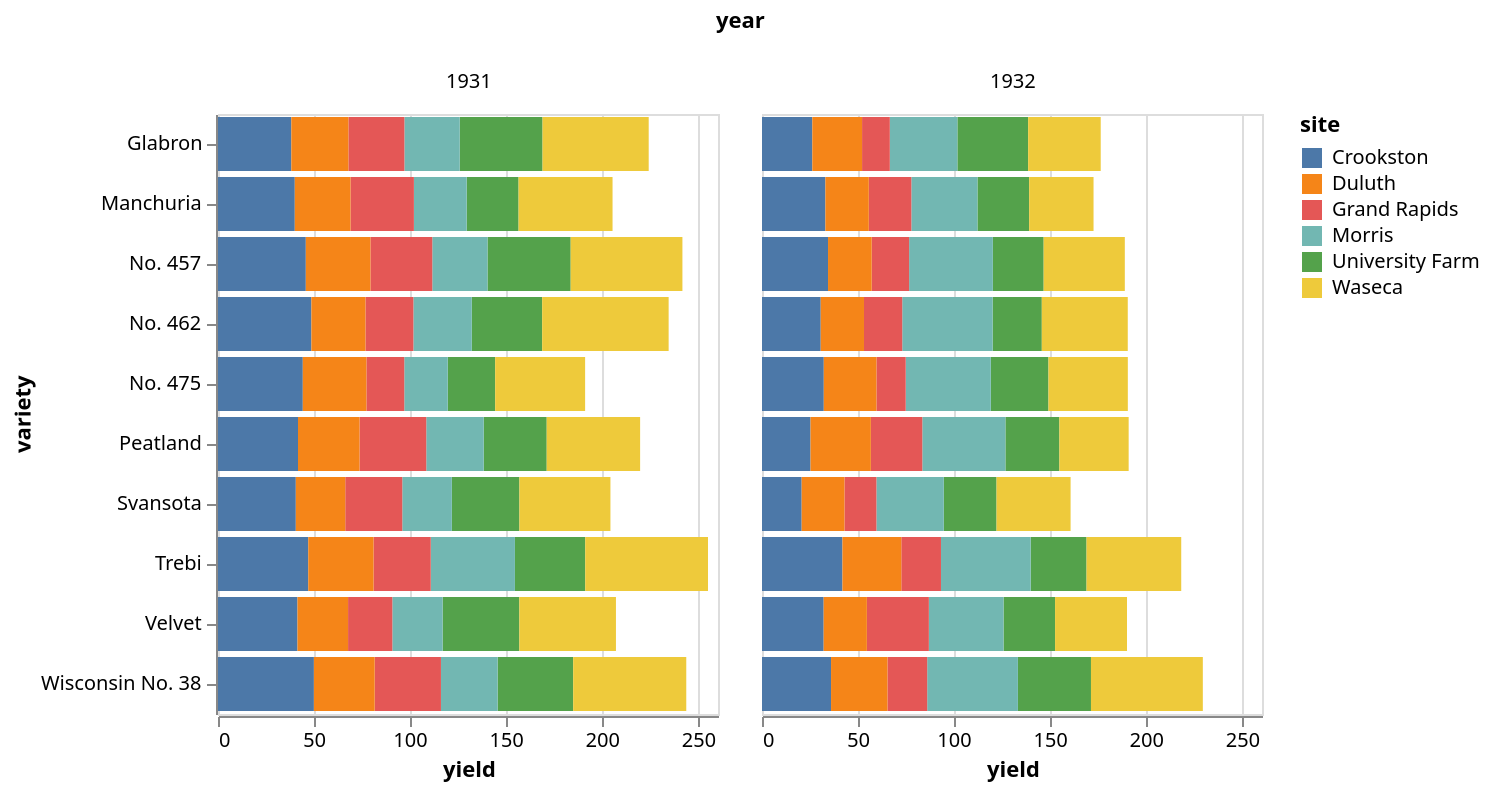 {"encoding": {"y": {"title": "variety", "field": "properties.variety", "type": "nominal"}, "x": {"aggregate": "sum", "title": "yield", "field": "properties.yield", "type": "quantitative"}, "color": {"title": "site", "field": "properties.site", "type": "nominal"}, "column": {"title": "year", "field": "properties.year", "type": "quantitative"}}, "$schema": "https://vega.github.io/schema/vega-lite/v2.4.1.json", "data": {"values": {"features": [{"properties": {"variety": "Manchuria", "yield": 27.0, "site": "University Farm", "year": 1931}, "geometry": {"coordinates": [125.6, 10.1], "type": "Point"}, "type": "Feature"}, {"properties": {"variety": "Manchuria", "yield": 48.86667, "site": "Waseca", "year": 1931}, "geometry": {"coordinates": [125.6, 10.1], "type": "Point"}, "type": "Feature"}, {"properties": {"variety": "Manchuria", "yield": 27.43334, "site": "Morris", "year": 1931}, "geometry": {"coordinates": [125.6, 10.1], "type": "Point"}, "type": "Feature"}, {"properties": {"variety": "Manchuria", "yield": 39.93333, "site": "Crookston", "year": 1931}, "geometry": {"coordinates": [125.6, 10.1], "type": "Point"}, "type": "Feature"}, {"properties": {"variety": "Manchuria", "yield": 32.96667, "site": "Grand Rapids", "year": 1931}, "geometry": {"coordinates": [125.6, 10.1], "type": "Point"}, "type": "Feature"}, {"properties": {"variety": "Manchuria", "yield": 28.96667, "site": "Duluth", "year": 1931}, "geometry": {"coordinates": [125.6, 10.1], "type": "Point"}, "type": "Feature"}, {"properties": {"variety": "Glabron", "yield": 43.06666, "site": "University Farm", "year": 1931}, "geometry": {"coordinates": [125.6, 10.1], "type": "Point"}, "type": "Feature"}, {"properties": {"variety": "Glabron", "yield": 55.2, "site": "Waseca", "year": 1931}, "geometry": {"coordinates": [125.6, 10.1], "type": "Point"}, "type": "Feature"}, {"properties": {"variety": "Glabron", "yield": 28.76667, "site": "Morris", "year": 1931}, "geometry": {"coordinates": [125.6, 10.1], "type": "Point"}, "type": "Feature"}, {"properties": {"variety": "Glabron", "yield": 38.13333, "site": "Crookston", "year": 1931}, "geometry": {"coordinates": [125.6, 10.1], "type": "Point"}, "type": "Feature"}, {"properties": {"variety": "Glabron", "yield": 29.13333, "site": "Grand Rapids", "year": 1931}, "geometry": {"coordinates": [125.6, 10.1], "type": "Point"}, "type": "Feature"}, {"properties": {"variety": "Glabron", "yield": 29.66667, "site": "Duluth", "year": 1931}, "geometry": {"coordinates": [125.6, 10.1], "type": "Point"}, "type": "Feature"}, {"properties": {"variety": "Svansota", "yield": 35.13333, "site": "University Farm", "year": 1931}, "geometry": {"coordinates": [125.6, 10.1], "type": "Point"}, "type": "Feature"}, {"properties": {"variety": "Svansota", "yield": 47.33333, "site": "Waseca", "year": 1931}, "geometry": {"coordinates": [125.6, 10.1], "type": "Point"}, "type": "Feature"}, {"properties": {"variety": "Svansota", "yield": 25.76667, "site": "Morris", "year": 1931}, "geometry": {"coordinates": [125.6, 10.1], "type": "Point"}, "type": "Feature"}, {"properties": {"variety": "Svansota", "yield": 40.46667, "site": "Crookston", "year": 1931}, "geometry": {"coordinates": [125.6, 10.1], "type": "Point"}, "type": "Feature"}, {"properties": {"variety": "Svansota", "yield": 29.66667, "site": "Grand Rapids", "year": 1931}, "geometry": {"coordinates": [125.6, 10.1], "type": "Point"}, "type": "Feature"}, {"properties": {"variety": "Svansota", "yield": 25.7, "site": "Duluth", "year": 1931}, "geometry": {"coordinates": [125.6, 10.1], "type": "Point"}, "type": "Feature"}, {"properties": {"variety": "Velvet", "yield": 39.9, "site": "University Farm", "year": 1931}, "geometry": {"coordinates": [125.6, 10.1], "type": "Point"}, "type": "Feature"}, {"properties": {"variety": "Velvet", "yield": 50.23333, "site": "Waseca", "year": 1931}, "geometry": {"coordinates": [125.6, 10.1], "type": "Point"}, "type": "Feature"}, {"properties": {"variety": "Velvet", "yield": 26.13333, "site": "Morris", "year": 1931}, "geometry": {"coordinates": [125.6, 10.1], "type": "Point"}, "type": "Feature"}, {"properties": {"variety": "Velvet", "yield": 41.33333, "site": "Crookston", "year": 1931}, "geometry": {"coordinates": [125.6, 10.1], "type": "Point"}, "type": "Feature"}, {"properties": {"variety": "Velvet", "yield": 23.03333, "site": "Grand Rapids", "year": 1931}, "geometry": {"coordinates": [125.6, 10.1], "type": "Point"}, "type": "Feature"}, {"properties": {"variety": "Velvet", "yield": 26.3, "site": "Duluth", "year": 1931}, "geometry": {"coordinates": [125.6, 10.1], "type": "Point"}, "type": "Feature"}, {"properties": {"variety": "Trebi", "yield": 36.56666, "site": "University Farm", "year": 1931}, "geometry": {"coordinates": [125.6, 10.1], "type": "Point"}, "type": "Feature"}, {"properties": {"variety": "Trebi", "yield": 63.8333, "site": "Waseca", "year": 1931}, "geometry": {"coordinates": [125.6, 10.1], "type": "Point"}, "type": "Feature"}, {"properties": {"variety": "Trebi", "yield": 43.76667, "site": "Morris", "year": 1931}, "geometry": {"coordinates": [125.6, 10.1], "type": "Point"}, "type": "Feature"}, {"properties": {"variety": "Trebi", "yield": 46.93333, "site": "Crookston", "year": 1931}, "geometry": {"coordinates": [125.6, 10.1], "type": "Point"}, "type": "Feature"}, {"properties": {"variety": "Trebi", "yield": 29.76667, "site": "Grand Rapids", "year": 1931}, "geometry": {"coordinates": [125.6, 10.1], "type": "Point"}, "type": "Feature"}, {"properties": {"variety": "Trebi", "yield": 33.93333, "site": "Duluth", "year": 1931}, "geometry": {"coordinates": [125.6, 10.1], "type": "Point"}, "type": "Feature"}, {"properties": {"variety": "No. 457", "yield": 43.26667, "site": "University Farm", "year": 1931}, "geometry": {"coordinates": [125.6, 10.1], "type": "Point"}, "type": "Feature"}, {"properties": {"variety": "No. 457", "yield": 58.1, "site": "Waseca", "year": 1931}, "geometry": {"coordinates": [125.6, 10.1], "type": "Point"}, "type": "Feature"}, {"properties": {"variety": "No. 457", "yield": 28.7, "site": "Morris", "year": 1931}, "geometry": {"coordinates": [125.6, 10.1], "type": "Point"}, "type": "Feature"}, {"properties": {"variety": "No. 457", "yield": 45.66667, "site": "Crookston", "year": 1931}, "geometry": {"coordinates": [125.6, 10.1], "type": "Point"}, "type": "Feature"}, {"properties": {"variety": "No. 457", "yield": 32.16667, "site": "Grand Rapids", "year": 1931}, "geometry": {"coordinates": [125.6, 10.1], "type": "Point"}, "type": "Feature"}, {"properties": {"variety": "No. 457", "yield": 33.6, "site": "Duluth", "year": 1931}, "geometry": {"coordinates": [125.6, 10.1], "type": "Point"}, "type": "Feature"}, {"properties": {"variety": "No. 462", "yield": 36.6, "site": "University Farm", "year": 1931}, "geometry": {"coordinates": [125.6, 10.1], "type": "Point"}, "type": "Feature"}, {"properties": {"variety": "No. 462", "yield": 65.7667, "site": "Waseca", "year": 1931}, "geometry": {"coordinates": [125.6, 10.1], "type": "Point"}, "type": "Feature"}, {"properties": {"variety": "No. 462", "yield": 30.36667, "site": "Morris", "year": 1931}, "geometry": {"coordinates": [125.6, 10.1], "type": "Point"}, "type": "Feature"}, {"properties": {"variety": "No. 462", "yield": 48.56666, "site": "Crookston", "year": 1931}, "geometry": {"coordinates": [125.6, 10.1], "type": "Point"}, "type": "Feature"}, {"properties": {"variety": "No. 462", "yield": 24.93334, "site": "Grand Rapids", "year": 1931}, "geometry": {"coordinates": [125.6, 10.1], "type": "Point"}, "type": "Feature"}, {"properties": {"variety": "No. 462", "yield": 28.1, "site": "Duluth", "year": 1931}, "geometry": {"coordinates": [125.6, 10.1], "type": "Point"}, "type": "Feature"}, {"properties": {"variety": "Peatland", "yield": 32.76667, "site": "University Farm", "year": 1931}, "geometry": {"coordinates": [125.6, 10.1], "type": "Point"}, "type": "Feature"}, {"properties": {"variety": "Peatland", "yield": 48.56666, "site": "Waseca", "year": 1931}, "geometry": {"coordinates": [125.6, 10.1], "type": "Point"}, "type": "Feature"}, {"properties": {"variety": "Peatland", "yield": 29.86667, "site": "Morris", "year": 1931}, "geometry": {"coordinates": [125.6, 10.1], "type": "Point"}, "type": "Feature"}, {"properties": {"variety": "Peatland", "yield": 41.6, "site": "Crookston", "year": 1931}, "geometry": {"coordinates": [125.6, 10.1], "type": "Point"}, "type": "Feature"}, {"properties": {"variety": "Peatland", "yield": 34.7, "site": "Grand Rapids", "year": 1931}, "geometry": {"coordinates": [125.6, 10.1], "type": "Point"}, "type": "Feature"}, {"properties": {"variety": "Peatland", "yield": 32.0, "site": "Duluth", "year": 1931}, "geometry": {"coordinates": [125.6, 10.1], "type": "Point"}, "type": "Feature"}, {"properties": {"variety": "No. 475", "yield": 24.66667, "site": "University Farm", "year": 1931}, "geometry": {"coordinates": [125.6, 10.1], "type": "Point"}, "type": "Feature"}, {"properties": {"variety": "No. 475", "yield": 46.76667, "site": "Waseca", "year": 1931}, "geometry": {"coordinates": [125.6, 10.1], "type": "Point"}, "type": "Feature"}, {"properties": {"variety": "No. 475", "yield": 22.6, "site": "Morris", "year": 1931}, "geometry": {"coordinates": [125.6, 10.1], "type": "Point"}, "type": "Feature"}, {"properties": {"variety": "No. 475", "yield": 44.1, "site": "Crookston", "year": 1931}, "geometry": {"coordinates": [125.6, 10.1], "type": "Point"}, "type": "Feature"}, {"properties": {"variety": "No. 475", "yield": 19.7, "site": "Grand Rapids", "year": 1931}, "geometry": {"coordinates": [125.6, 10.1], "type": "Point"}, "type": "Feature"}, {"properties": {"variety": "No. 475", "yield": 33.06666, "site": "Duluth", "year": 1931}, "geometry": {"coordinates": [125.6, 10.1], "type": "Point"}, "type": "Feature"}, {"properties": {"variety": "Wisconsin No. 38", "yield": 39.3, "site": "University Farm", "year": 1931}, "geometry": {"coordinates": [125.6, 10.1], "type": "Point"}, "type": "Feature"}, {"properties": {"variety": "Wisconsin No. 38", "yield": 58.8, "site": "Waseca", "year": 1931}, "geometry": {"coordinates": [125.6, 10.1], "type": "Point"}, "type": "Feature"}, {"properties": {"variety": "Wisconsin No. 38", "yield": 29.46667, "site": "Morris", "year": 1931}, "geometry": {"coordinates": [125.6, 10.1], "type": "Point"}, "type": "Feature"}, {"properties": {"variety": "Wisconsin No. 38", "yield": 49.86667, "site": "Crookston", "year": 1931}, "geometry": {"coordinates": [125.6, 10.1], "type": "Point"}, "type": "Feature"}, {"properties": {"variety": "Wisconsin No. 38", "yield": 34.46667, "site": "Grand Rapids", "year": 1931}, "geometry": {"coordinates": [125.6, 10.1], "type": "Point"}, "type": "Feature"}, {"properties": {"variety": "Wisconsin No. 38", "yield": 31.6, "site": "Duluth", "year": 1931}, "geometry": {"coordinates": [125.6, 10.1], "type": "Point"}, "type": "Feature"}, {"properties": {"variety": "Manchuria", "yield": 26.9, "site": "University Farm", "year": 1932}, "geometry": {"coordinates": [125.6, 10.1], "type": "Point"}, "type": "Feature"}, {"properties": {"variety": "Manchuria", "yield": 33.46667, "site": "Waseca", "year": 1932}, "geometry": {"coordinates": [125.6, 10.1], "type": "Point"}, "type": "Feature"}, {"properties": {"variety": "Manchuria", "yield": 34.36666, "site": "Morris", "year": 1932}, "geometry": {"coordinates": [125.6, 10.1], "type": "Point"}, "type": "Feature"}, {"properties": {"variety": "Manchuria", "yield": 32.96667, "site": "Crookston", "year": 1932}, "geometry": {"coordinates": [125.6, 10.1], "type": "Point"}, "type": "Feature"}, {"properties": {"variety": "Manchuria", "yield": 22.13333, "site": "Grand Rapids", "year": 1932}, "geometry": {"coordinates": [125.6, 10.1], "type": "Point"}, "type": "Feature"}, {"properties": {"variety": "Manchuria", "yield": 22.56667, "site": "Duluth", "year": 1932}, "geometry": {"coordinates": [125.6, 10.1], "type": "Point"}, "type": "Feature"}, {"properties": {"variety": "Glabron", "yield": 36.8, "site": "University Farm", "year": 1932}, "geometry": {"coordinates": [125.6, 10.1], "type": "Point"}, "type": "Feature"}, {"properties": {"variety": "Glabron", "yield": 37.73333, "site": "Waseca", "year": 1932}, "geometry": {"coordinates": [125.6, 10.1], "type": "Point"}, "type": "Feature"}, {"properties": {"variety": "Glabron", "yield": 35.13333, "site": "Morris", "year": 1932}, "geometry": {"coordinates": [125.6, 10.1], "type": "Point"}, "type": "Feature"}, {"properties": {"variety": "Glabron", "yield": 26.16667, "site": "Crookston", "year": 1932}, "geometry": {"coordinates": [125.6, 10.1], "type": "Point"}, "type": "Feature"}, {"properties": {"variety": "Glabron", "yield": 14.43333, "site": "Grand Rapids", "year": 1932}, "geometry": {"coordinates": [125.6, 10.1], "type": "Point"}, "type": "Feature"}, {"properties": {"variety": "Glabron", "yield": 25.86667, "site": "Duluth", "year": 1932}, "geometry": {"coordinates": [125.6, 10.1], "type": "Point"}, "type": "Feature"}, {"properties": {"variety": "Svansota", "yield": 27.43334, "site": "University Farm", "year": 1932}, "geometry": {"coordinates": [125.6, 10.1], "type": "Point"}, "type": "Feature"}, {"properties": {"variety": "Svansota", "yield": 38.5, "site": "Waseca", "year": 1932}, "geometry": {"coordinates": [125.6, 10.1], "type": "Point"}, "type": "Feature"}, {"properties": {"variety": "Svansota", "yield": 35.03333, "site": "Morris", "year": 1932}, "geometry": {"coordinates": [125.6, 10.1], "type": "Point"}, "type": "Feature"}, {"properties": {"variety": "Svansota", "yield": 20.63333, "site": "Crookston", "year": 1932}, "geometry": {"coordinates": [125.6, 10.1], "type": "Point"}, "type": "Feature"}, {"properties": {"variety": "Svansota", "yield": 16.63333, "site": "Grand Rapids", "year": 1932}, "geometry": {"coordinates": [125.6, 10.1], "type": "Point"}, "type": "Feature"}, {"properties": {"variety": "Svansota", "yield": 22.23333, "site": "Duluth", "year": 1932}, "geometry": {"coordinates": [125.6, 10.1], "type": "Point"}, "type": "Feature"}, {"properties": {"variety": "Velvet", "yield": 26.8, "site": "University Farm", "year": 1932}, "geometry": {"coordinates": [125.6, 10.1], "type": "Point"}, "type": "Feature"}, {"properties": {"variety": "Velvet", "yield": 37.4, "site": "Waseca", "year": 1932}, "geometry": {"coordinates": [125.6, 10.1], "type": "Point"}, "type": "Feature"}, {"properties": {"variety": "Velvet", "yield": 38.83333, "site": "Morris", "year": 1932}, "geometry": {"coordinates": [125.6, 10.1], "type": "Point"}, "type": "Feature"}, {"properties": {"variety": "Velvet", "yield": 32.06666, "site": "Crookston", "year": 1932}, "geometry": {"coordinates": [125.6, 10.1], "type": "Point"}, "type": "Feature"}, {"properties": {"variety": "Velvet", "yield": 32.23333, "site": "Grand Rapids", "year": 1932}, "geometry": {"coordinates": [125.6, 10.1], "type": "Point"}, "type": "Feature"}, {"properties": {"variety": "Velvet", "yield": 22.46667, "site": "Duluth", "year": 1932}, "geometry": {"coordinates": [125.6, 10.1], "type": "Point"}, "type": "Feature"}, {"properties": {"variety": "Trebi", "yield": 29.06667, "site": "University Farm", "year": 1932}, "geometry": {"coordinates": [125.6, 10.1], "type": "Point"}, "type": "Feature"}, {"properties": {"variety": "Trebi", "yield": 49.2333, "site": "Waseca", "year": 1932}, "geometry": {"coordinates": [125.6, 10.1], "type": "Point"}, "type": "Feature"}, {"properties": {"variety": "Trebi", "yield": 46.63333, "site": "Morris", "year": 1932}, "geometry": {"coordinates": [125.6, 10.1], "type": "Point"}, "type": "Feature"}, {"properties": {"variety": "Trebi", "yield": 41.83333, "site": "Crookston", "year": 1932}, "geometry": {"coordinates": [125.6, 10.1], "type": "Point"}, "type": "Feature"}, {"properties": {"variety": "Trebi", "yield": 20.63333, "site": "Grand Rapids", "year": 1932}, "geometry": {"coordinates": [125.6, 10.1], "type": "Point"}, "type": "Feature"}, {"properties": {"variety": "Trebi", "yield": 30.6, "site": "Duluth", "year": 1932}, "geometry": {"coordinates": [125.6, 10.1], "type": "Point"}, "type": "Feature"}, {"properties": {"variety": "No. 457", "yield": 26.43334, "site": "University Farm", "year": 1932}, "geometry": {"coordinates": [125.6, 10.1], "type": "Point"}, "type": "Feature"}, {"properties": {"variety": "No. 457", "yield": 42.2, "site": "Waseca", "year": 1932}, "geometry": {"coordinates": [125.6, 10.1], "type": "Point"}, "type": "Feature"}, {"properties": {"variety": "No. 457", "yield": 43.53334, "site": "Morris", "year": 1932}, "geometry": {"coordinates": [125.6, 10.1], "type": "Point"}, "type": "Feature"}, {"properties": {"variety": "No. 457", "yield": 34.33333, "site": "Crookston", "year": 1932}, "geometry": {"coordinates": [125.6, 10.1], "type": "Point"}, "type": "Feature"}, {"properties": {"variety": "No. 457", "yield": 19.46667, "site": "Grand Rapids", "year": 1932}, "geometry": {"coordinates": [125.6, 10.1], "type": "Point"}, "type": "Feature"}, {"properties": {"variety": "No. 457", "yield": 22.7, "site": "Duluth", "year": 1932}, "geometry": {"coordinates": [125.6, 10.1], "type": "Point"}, "type": "Feature"}, {"properties": {"variety": "No. 462", "yield": 25.56667, "site": "University Farm", "year": 1932}, "geometry": {"coordinates": [125.6, 10.1], "type": "Point"}, "type": "Feature"}, {"properties": {"variety": "No. 462", "yield": 44.7, "site": "Waseca", "year": 1932}, "geometry": {"coordinates": [125.6, 10.1], "type": "Point"}, "type": "Feature"}, {"properties": {"variety": "No. 462", "yield": 47.0, "site": "Morris", "year": 1932}, "geometry": {"coordinates": [125.6, 10.1], "type": "Point"}, "type": "Feature"}, {"properties": {"variety": "No. 462", "yield": 30.53333, "site": "Crookston", "year": 1932}, "geometry": {"coordinates": [125.6, 10.1], "type": "Point"}, "type": "Feature"}, {"properties": {"variety": "No. 462", "yield": 19.9, "site": "Grand Rapids", "year": 1932}, "geometry": {"coordinates": [125.6, 10.1], "type": "Point"}, "type": "Feature"}, {"properties": {"variety": "No. 462", "yield": 22.5, "site": "Duluth", "year": 1932}, "geometry": {"coordinates": [125.6, 10.1], "type": "Point"}, "type": "Feature"}, {"properties": {"variety": "Peatland", "yield": 28.06667, "site": "University Farm", "year": 1932}, "geometry": {"coordinates": [125.6, 10.1], "type": "Point"}, "type": "Feature"}, {"properties": {"variety": "Peatland", "yield": 36.03333, "site": "Waseca", "year": 1932}, "geometry": {"coordinates": [125.6, 10.1], "type": "Point"}, "type": "Feature"}, {"properties": {"variety": "Peatland", "yield": 43.2, "site": "Morris", "year": 1932}, "geometry": {"coordinates": [125.6, 10.1], "type": "Point"}, "type": "Feature"}, {"properties": {"variety": "Peatland", "yield": 25.23333, "site": "Crookston", "year": 1932}, "geometry": {"coordinates": [125.6, 10.1], "type": "Point"}, "type": "Feature"}, {"properties": {"variety": "Peatland", "yield": 26.76667, "site": "Grand Rapids", "year": 1932}, "geometry": {"coordinates": [125.6, 10.1], "type": "Point"}, "type": "Feature"}, {"properties": {"variety": "Peatland", "yield": 31.36667, "site": "Duluth", "year": 1932}, "geometry": {"coordinates": [125.6, 10.1], "type": "Point"}, "type": "Feature"}, {"properties": {"variety": "No. 475", "yield": 30.0, "site": "University Farm", "year": 1932}, "geometry": {"coordinates": [125.6, 10.1], "type": "Point"}, "type": "Feature"}, {"properties": {"variety": "No. 475", "yield": 41.26667, "site": "Waseca", "year": 1932}, "geometry": {"coordinates": [125.6, 10.1], "type": "Point"}, "type": "Feature"}, {"properties": {"variety": "No. 475", "yield": 44.23333, "site": "Morris", "year": 1932}, "geometry": {"coordinates": [125.6, 10.1], "type": "Point"}, "type": "Feature"}, {"properties": {"variety": "No. 475", "yield": 32.13333, "site": "Crookston", "year": 1932}, "geometry": {"coordinates": [125.6, 10.1], "type": "Point"}, "type": "Feature"}, {"properties": {"variety": "No. 475", "yield": 15.23333, "site": "Grand Rapids", "year": 1932}, "geometry": {"coordinates": [125.6, 10.1], "type": "Point"}, "type": "Feature"}, {"properties": {"variety": "No. 475", "yield": 27.36667, "site": "Duluth", "year": 1932}, "geometry": {"coordinates": [125.6, 10.1], "type": "Point"}, "type": "Feature"}, {"properties": {"variety": "Wisconsin No. 38", "yield": 38.0, "site": "University Farm", "year": 1932}, "geometry": {"coordinates": [125.6, 10.1], "type": "Point"}, "type": "Feature"}, {"properties": {"variety": "Wisconsin No. 38", "yield": 58.16667, "site": "Waseca", "year": 1932}, "geometry": {"coordinates": [125.6, 10.1], "type": "Point"}, "type": "Feature"}, {"properties": {"variety": "Wisconsin No. 38", "yield": 47.16667, "site": "Morris", "year": 1932}, "geometry": {"coordinates": [125.6, 10.1], "type": "Point"}, "type": "Feature"}, {"properties": {"variety": "Wisconsin No. 38", "yield": 35.9, "site": "Crookston", "year": 1932}, "geometry": {"coordinates": [125.6, 10.1], "type": "Point"}, "type": "Feature"}, {"properties": {"variety": "Wisconsin No. 38", "yield": 20.66667, "site": "Grand Rapids", "year": 1932}, "geometry": {"coordinates": [125.6, 10.1], "type": "Point"}, "type": "Feature"}, {"properties": {"variety": "Wisconsin No. 38", "yield": 29.33333, "site": "Duluth", "year": 1932}, "geometry": {"coordinates": [125.6, 10.1], "type": "Point"}, "type": "Feature"}], "type": "FeatureCollection"}, "format": {"type": "json", "property": "features"}}, "width": 250, "config": {"view": {"height": 300, "width": 400}}, "mark": "bar"}